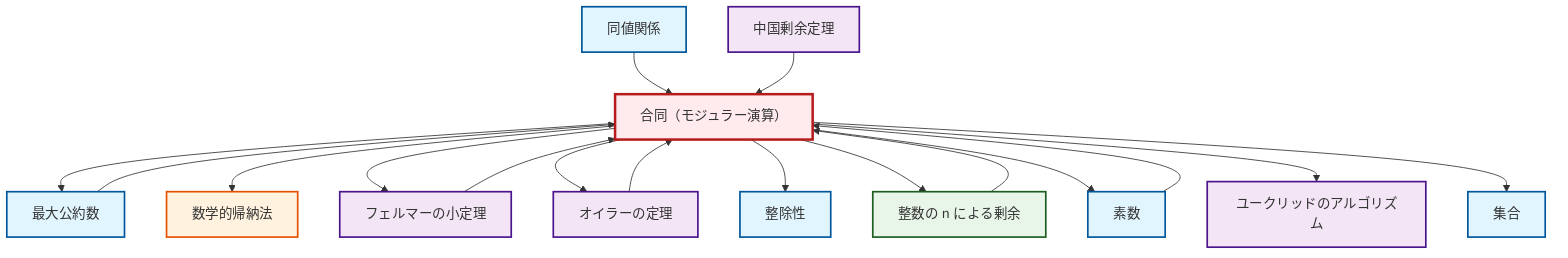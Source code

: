 graph TD
    classDef definition fill:#e1f5fe,stroke:#01579b,stroke-width:2px
    classDef theorem fill:#f3e5f5,stroke:#4a148c,stroke-width:2px
    classDef axiom fill:#fff3e0,stroke:#e65100,stroke-width:2px
    classDef example fill:#e8f5e9,stroke:#1b5e20,stroke-width:2px
    classDef current fill:#ffebee,stroke:#b71c1c,stroke-width:3px
    ax-induction["数学的帰納法"]:::axiom
    def-congruence["合同（モジュラー演算）"]:::definition
    ex-quotient-integers-mod-n["整数の n による剰余"]:::example
    thm-euler["オイラーの定理"]:::theorem
    thm-chinese-remainder["中国剰余定理"]:::theorem
    def-set["集合"]:::definition
    thm-fermat-little["フェルマーの小定理"]:::theorem
    def-gcd["最大公約数"]:::definition
    def-divisibility["整除性"]:::definition
    def-prime["素数"]:::definition
    def-equivalence-relation["同値関係"]:::definition
    thm-euclidean-algorithm["ユークリッドのアルゴリズム"]:::theorem
    thm-fermat-little --> def-congruence
    def-congruence --> def-gcd
    thm-euler --> def-congruence
    def-equivalence-relation --> def-congruence
    def-congruence --> ax-induction
    def-congruence --> thm-fermat-little
    def-congruence --> thm-euler
    def-congruence --> def-divisibility
    def-congruence --> ex-quotient-integers-mod-n
    thm-chinese-remainder --> def-congruence
    ex-quotient-integers-mod-n --> def-congruence
    def-gcd --> def-congruence
    def-prime --> def-congruence
    def-congruence --> def-prime
    def-congruence --> thm-euclidean-algorithm
    def-congruence --> def-set
    class def-congruence current